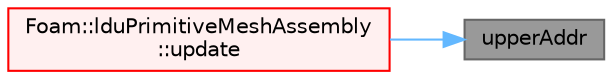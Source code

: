 digraph "upperAddr"
{
 // LATEX_PDF_SIZE
  bgcolor="transparent";
  edge [fontname=Helvetica,fontsize=10,labelfontname=Helvetica,labelfontsize=10];
  node [fontname=Helvetica,fontsize=10,shape=box,height=0.2,width=0.4];
  rankdir="RL";
  Node1 [id="Node000001",label="upperAddr",height=0.2,width=0.4,color="gray40", fillcolor="grey60", style="filled", fontcolor="black",tooltip=" "];
  Node1 -> Node2 [id="edge1_Node000001_Node000002",dir="back",color="steelblue1",style="solid",tooltip=" "];
  Node2 [id="Node000002",label="Foam::lduPrimitiveMeshAssembly\l::update",height=0.2,width=0.4,color="red", fillcolor="#FFF0F0", style="filled",URL="$classFoam_1_1lduPrimitiveMeshAssembly.html#aeaa4f80c834d82c4dfa5ce1213948e70",tooltip=" "];
}
